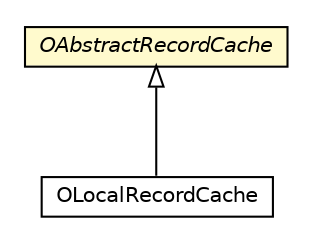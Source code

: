 #!/usr/local/bin/dot
#
# Class diagram 
# Generated by UMLGraph version R5_6-24-gf6e263 (http://www.umlgraph.org/)
#

digraph G {
	edge [fontname="Helvetica",fontsize=10,labelfontname="Helvetica",labelfontsize=10];
	node [fontname="Helvetica",fontsize=10,shape=plaintext];
	nodesep=0.25;
	ranksep=0.5;
	// com.orientechnologies.orient.core.cache.OLocalRecordCache
	c1441220 [label=<<table title="com.orientechnologies.orient.core.cache.OLocalRecordCache" border="0" cellborder="1" cellspacing="0" cellpadding="2" port="p" href="./OLocalRecordCache.html">
		<tr><td><table border="0" cellspacing="0" cellpadding="1">
<tr><td align="center" balign="center"> OLocalRecordCache </td></tr>
		</table></td></tr>
		</table>>, URL="./OLocalRecordCache.html", fontname="Helvetica", fontcolor="black", fontsize=10.0];
	// com.orientechnologies.orient.core.cache.OAbstractRecordCache
	c1441228 [label=<<table title="com.orientechnologies.orient.core.cache.OAbstractRecordCache" border="0" cellborder="1" cellspacing="0" cellpadding="2" port="p" bgcolor="lemonChiffon" href="./OAbstractRecordCache.html">
		<tr><td><table border="0" cellspacing="0" cellpadding="1">
<tr><td align="center" balign="center"><font face="Helvetica-Oblique"> OAbstractRecordCache </font></td></tr>
		</table></td></tr>
		</table>>, URL="./OAbstractRecordCache.html", fontname="Helvetica", fontcolor="black", fontsize=10.0];
	//com.orientechnologies.orient.core.cache.OLocalRecordCache extends com.orientechnologies.orient.core.cache.OAbstractRecordCache
	c1441228:p -> c1441220:p [dir=back,arrowtail=empty];
}

